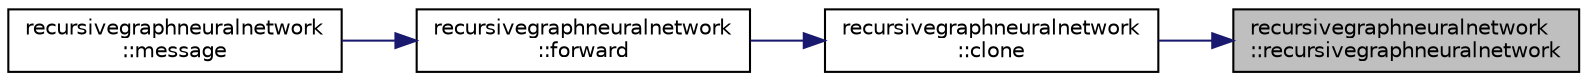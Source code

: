 digraph "recursivegraphneuralnetwork::recursivegraphneuralnetwork"
{
 // INTERACTIVE_SVG=YES
 // LATEX_PDF_SIZE
  edge [fontname="Helvetica",fontsize="10",labelfontname="Helvetica",labelfontsize="10"];
  node [fontname="Helvetica",fontsize="10",shape=record];
  rankdir="RL";
  Node1 [label="recursivegraphneuralnetwork\l::recursivegraphneuralnetwork",height=0.2,width=0.4,color="black", fillcolor="grey75", style="filled", fontcolor="black",tooltip=" "];
  Node1 -> Node2 [dir="back",color="midnightblue",fontsize="10",style="solid",fontname="Helvetica"];
  Node2 [label="recursivegraphneuralnetwork\l::clone",height=0.2,width=0.4,color="black", fillcolor="white", style="filled",URL="$classrecursivegraphneuralnetwork.html#ab814577681dd9fcc979ebe9b8cdfe0f6",tooltip="Creates a clone of the model template."];
  Node2 -> Node3 [dir="back",color="midnightblue",fontsize="10",style="solid",fontname="Helvetica"];
  Node3 [label="recursivegraphneuralnetwork\l::forward",height=0.2,width=0.4,color="black", fillcolor="white", style="filled",URL="$classrecursivegraphneuralnetwork.html#a4b09bc8de8d9ecd0b4ff1ffa94deea98",tooltip="Virtual forward pass method for a single graph."];
  Node3 -> Node4 [dir="back",color="midnightblue",fontsize="10",style="solid",fontname="Helvetica"];
  Node4 [label="recursivegraphneuralnetwork\l::message",height=0.2,width=0.4,color="black", fillcolor="white", style="filled",URL="$classrecursivegraphneuralnetwork.html#a7c83216c5899b14dcc03ccf368209ee1",tooltip=" "];
}
